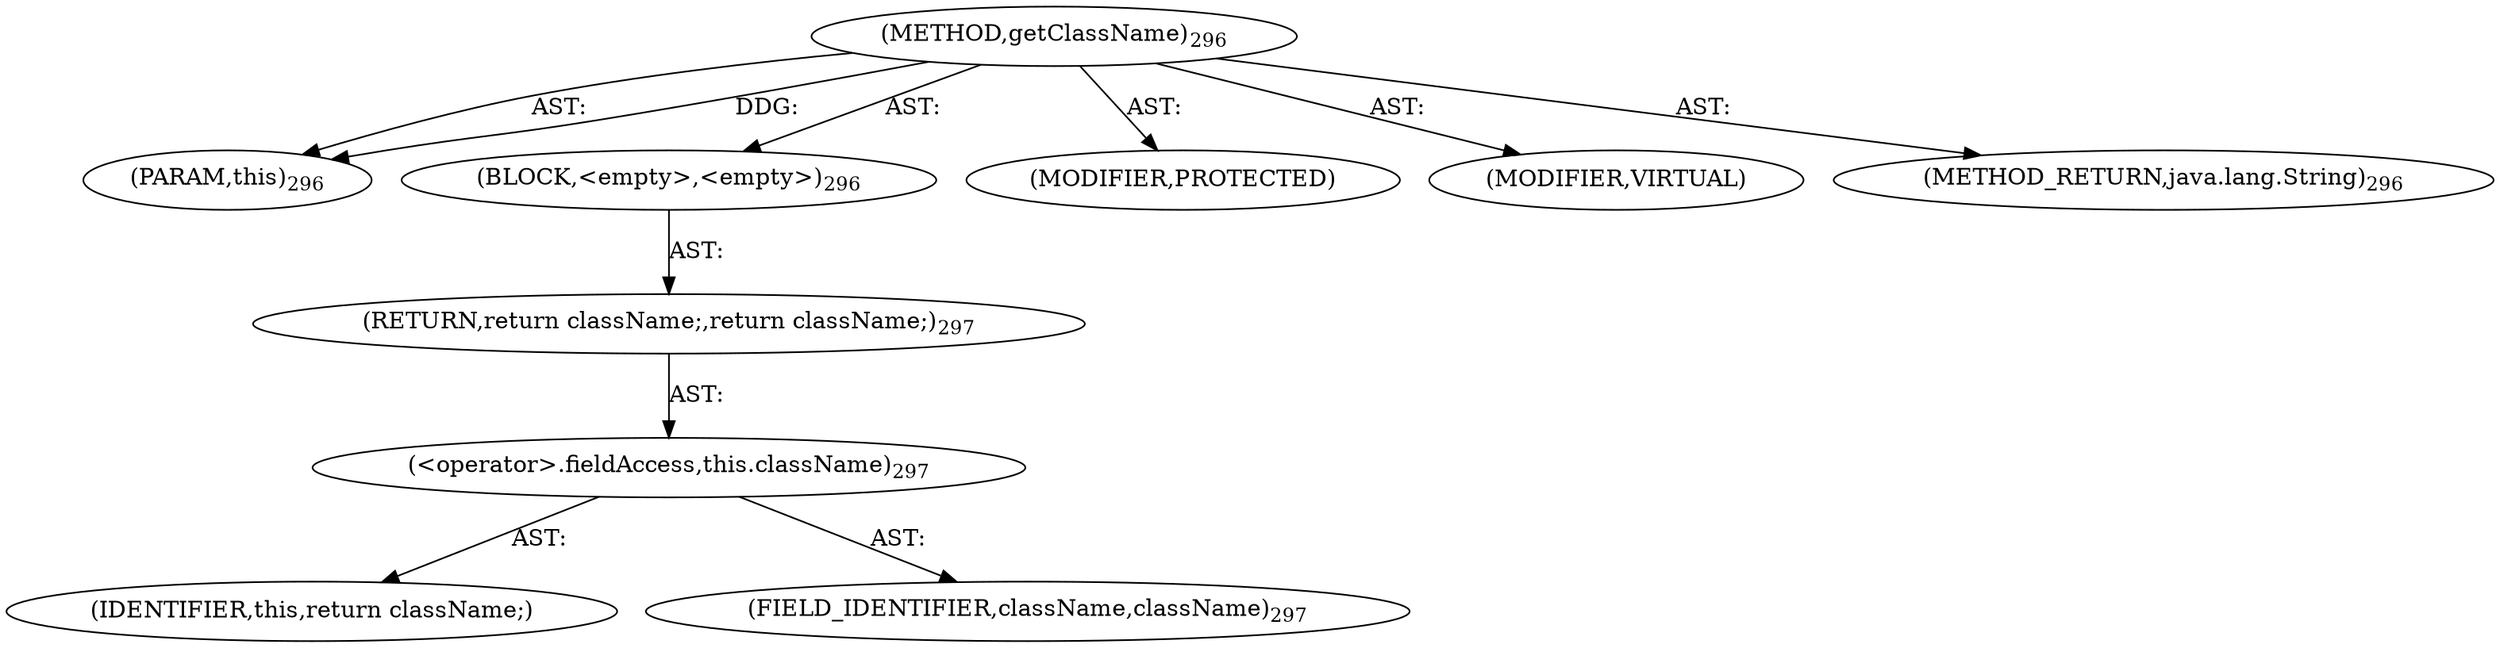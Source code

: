 digraph "getClassName" {  
"111669149709" [label = <(METHOD,getClassName)<SUB>296</SUB>> ]
"115964117015" [label = <(PARAM,this)<SUB>296</SUB>> ]
"25769803802" [label = <(BLOCK,&lt;empty&gt;,&lt;empty&gt;)<SUB>296</SUB>> ]
"146028888069" [label = <(RETURN,return className;,return className;)<SUB>297</SUB>> ]
"30064771180" [label = <(&lt;operator&gt;.fieldAccess,this.className)<SUB>297</SUB>> ]
"68719476831" [label = <(IDENTIFIER,this,return className;)> ]
"55834574873" [label = <(FIELD_IDENTIFIER,className,className)<SUB>297</SUB>> ]
"133143986206" [label = <(MODIFIER,PROTECTED)> ]
"133143986207" [label = <(MODIFIER,VIRTUAL)> ]
"128849018893" [label = <(METHOD_RETURN,java.lang.String)<SUB>296</SUB>> ]
  "111669149709" -> "115964117015"  [ label = "AST: "] 
  "111669149709" -> "25769803802"  [ label = "AST: "] 
  "111669149709" -> "133143986206"  [ label = "AST: "] 
  "111669149709" -> "133143986207"  [ label = "AST: "] 
  "111669149709" -> "128849018893"  [ label = "AST: "] 
  "25769803802" -> "146028888069"  [ label = "AST: "] 
  "146028888069" -> "30064771180"  [ label = "AST: "] 
  "30064771180" -> "68719476831"  [ label = "AST: "] 
  "30064771180" -> "55834574873"  [ label = "AST: "] 
  "111669149709" -> "115964117015"  [ label = "DDG: "] 
}
